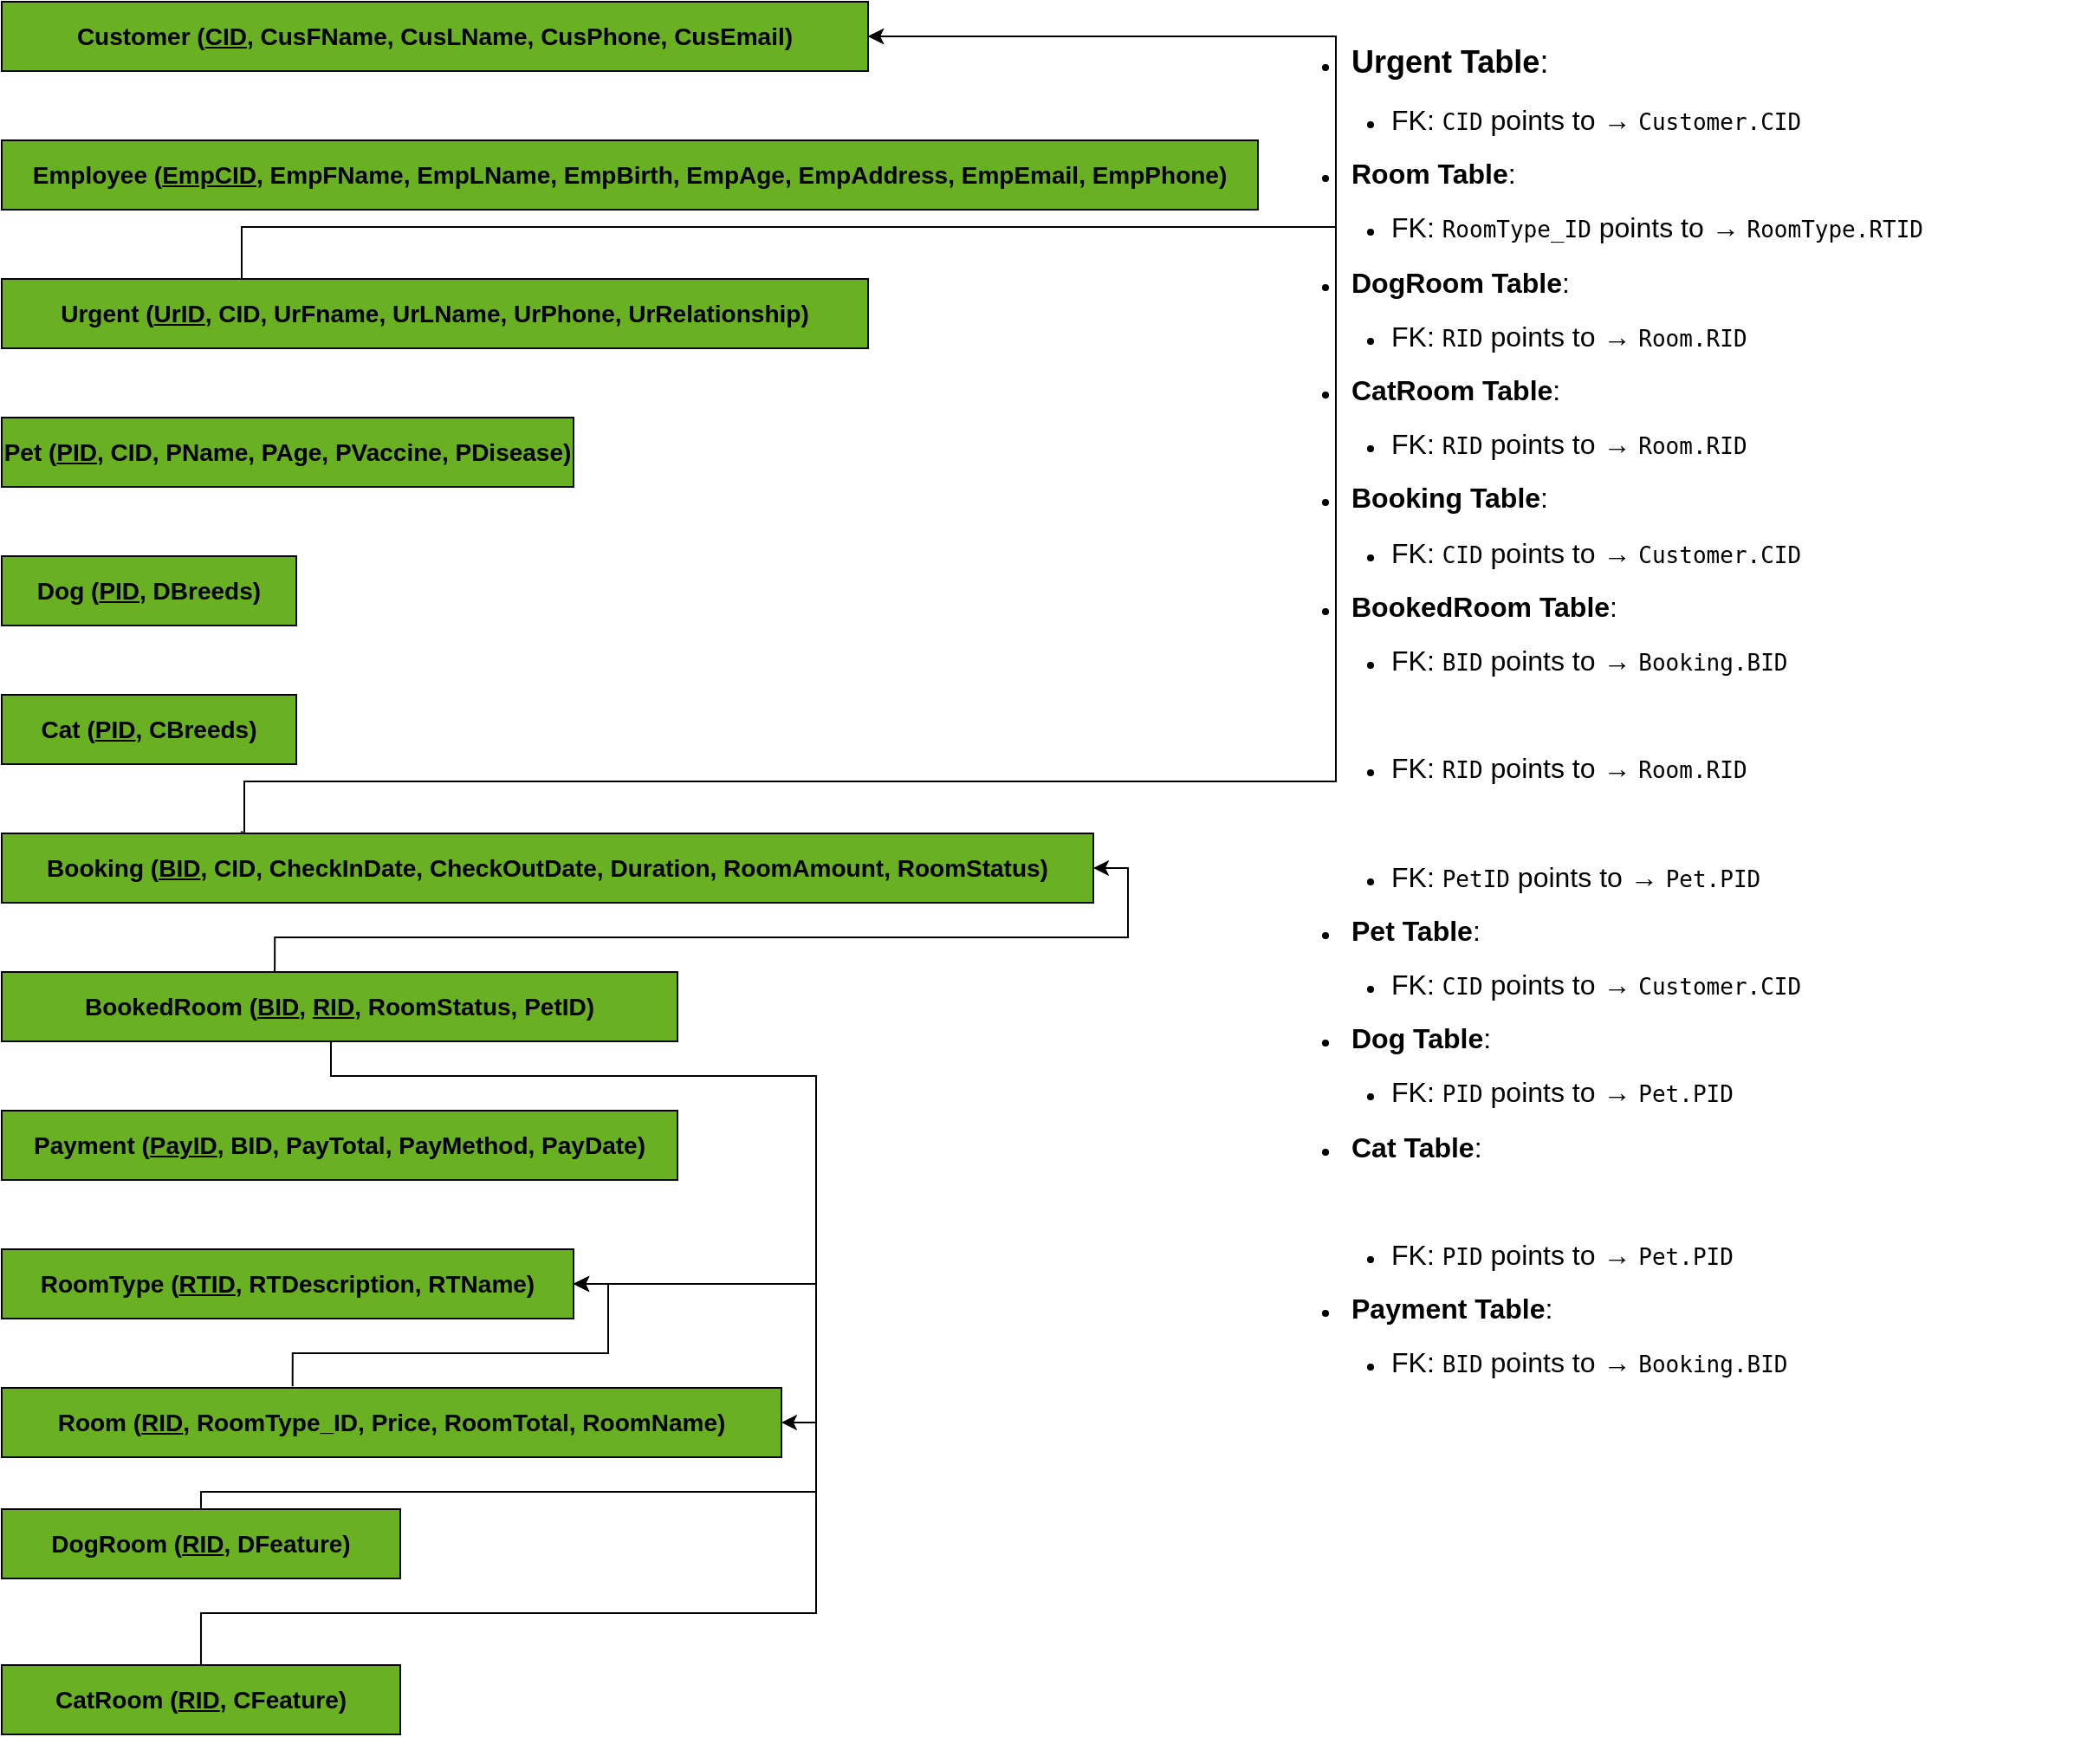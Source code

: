 <mxfile version="26.1.0">
  <diagram name="Hong Meow Hotel Database Schema" id="G3S9xflxcuYCvzOUw2Ry">
    <mxGraphModel dx="1164" dy="789" grid="1" gridSize="10" guides="1" tooltips="1" connect="1" arrows="1" fold="1" page="1" pageScale="1" pageWidth="1600" pageHeight="900" math="0" shadow="0">
      <root>
        <mxCell id="0" />
        <mxCell id="1" parent="0" />
        <mxCell id="yYu6e-wtfFfVc4EaeInW-2" value="Customer (&lt;u&gt;CID&lt;/u&gt;, CusFName, CusLName, CusPhone, CusEmail)" style="rounded=0;whiteSpace=wrap;html=1;fillColor=#6AB023;fontStyle=1;fontSize=14;strokeColor=#000000;" vertex="1" parent="1">
          <mxGeometry x="80" y="40" width="500" height="40" as="geometry" />
        </mxCell>
        <mxCell id="yYu6e-wtfFfVc4EaeInW-3" value="Employee (&lt;u&gt;EmpCID&lt;/u&gt;, EmpFName, EmpLName, EmpBirth, EmpAge, EmpAddress, EmpEmail, EmpPhone)" style="rounded=0;whiteSpace=wrap;html=1;fillColor=#6AB023;fontStyle=1;fontSize=14;strokeColor=#000000;" vertex="1" parent="1">
          <mxGeometry x="80" y="120" width="725" height="40" as="geometry" />
        </mxCell>
        <mxCell id="yYu6e-wtfFfVc4EaeInW-42" style="edgeStyle=orthogonalEdgeStyle;rounded=0;orthogonalLoop=1;jettySize=auto;html=1;exitX=0.277;exitY=0.954;exitDx=0;exitDy=0;entryX=1;entryY=0.5;entryDx=0;entryDy=0;exitPerimeter=0;" edge="1" parent="1" source="yYu6e-wtfFfVc4EaeInW-4" target="yYu6e-wtfFfVc4EaeInW-2">
          <mxGeometry relative="1" as="geometry">
            <Array as="points">
              <mxPoint x="218" y="170" />
              <mxPoint x="850" y="170" />
              <mxPoint x="850" y="60" />
            </Array>
          </mxGeometry>
        </mxCell>
        <mxCell id="yYu6e-wtfFfVc4EaeInW-4" value="Urgent (&lt;u&gt;UrID&lt;/u&gt;, CID, UrFname, UrLName, UrPhone, UrRelationship)" style="rounded=0;whiteSpace=wrap;html=1;fillColor=#6AB023;fontStyle=1;fontSize=14;strokeColor=#000000;" vertex="1" parent="1">
          <mxGeometry x="80" y="200" width="500" height="40" as="geometry" />
        </mxCell>
        <mxCell id="yYu6e-wtfFfVc4EaeInW-44" style="edgeStyle=orthogonalEdgeStyle;rounded=0;orthogonalLoop=1;jettySize=auto;html=1;exitX=0.373;exitY=-0.023;exitDx=0;exitDy=0;entryX=1;entryY=0.5;entryDx=0;entryDy=0;exitPerimeter=0;" edge="1" parent="1" source="yYu6e-wtfFfVc4EaeInW-5" target="yYu6e-wtfFfVc4EaeInW-6">
          <mxGeometry relative="1" as="geometry" />
        </mxCell>
        <mxCell id="yYu6e-wtfFfVc4EaeInW-5" value="Room (&lt;u&gt;RID&lt;/u&gt;, RoomType_ID, Price, RoomTotal, RoomName)" style="rounded=0;whiteSpace=wrap;html=1;fillColor=#6AB023;fontStyle=1;fontSize=14;strokeColor=#000000;" vertex="1" parent="1">
          <mxGeometry x="80" y="840" width="450" height="40" as="geometry" />
        </mxCell>
        <mxCell id="yYu6e-wtfFfVc4EaeInW-6" value="RoomType (&lt;u&gt;RTID&lt;/u&gt;, RTDescription, RTName)" style="rounded=0;whiteSpace=wrap;html=1;fillColor=#6AB023;fontStyle=1;fontSize=14;strokeColor=#000000;" vertex="1" parent="1">
          <mxGeometry x="80" y="760" width="330" height="40" as="geometry" />
        </mxCell>
        <mxCell id="yYu6e-wtfFfVc4EaeInW-45" style="edgeStyle=orthogonalEdgeStyle;rounded=0;orthogonalLoop=1;jettySize=auto;html=1;exitX=0.5;exitY=0;exitDx=0;exitDy=0;entryX=1;entryY=0.5;entryDx=0;entryDy=0;" edge="1" parent="1" source="yYu6e-wtfFfVc4EaeInW-7" target="yYu6e-wtfFfVc4EaeInW-6">
          <mxGeometry relative="1" as="geometry">
            <Array as="points">
              <mxPoint x="195" y="900" />
              <mxPoint x="550" y="900" />
              <mxPoint x="550" y="780" />
            </Array>
          </mxGeometry>
        </mxCell>
        <mxCell id="yYu6e-wtfFfVc4EaeInW-7" value="DogRoom (&lt;u&gt;RID&lt;/u&gt;, DFeature)" style="rounded=0;whiteSpace=wrap;html=1;fillColor=#6AB023;fontStyle=1;fontSize=14;strokeColor=#000000;" vertex="1" parent="1">
          <mxGeometry x="80" y="910" width="230" height="40" as="geometry" />
        </mxCell>
        <mxCell id="yYu6e-wtfFfVc4EaeInW-46" style="edgeStyle=orthogonalEdgeStyle;rounded=0;orthogonalLoop=1;jettySize=auto;html=1;exitX=0.5;exitY=0;exitDx=0;exitDy=0;entryX=1;entryY=0.5;entryDx=0;entryDy=0;" edge="1" parent="1" source="yYu6e-wtfFfVc4EaeInW-8" target="yYu6e-wtfFfVc4EaeInW-6">
          <mxGeometry relative="1" as="geometry">
            <Array as="points">
              <mxPoint x="195" y="970" />
              <mxPoint x="550" y="970" />
              <mxPoint x="550" y="780" />
            </Array>
          </mxGeometry>
        </mxCell>
        <mxCell id="yYu6e-wtfFfVc4EaeInW-8" value="CatRoom (&lt;u&gt;RID&lt;/u&gt;, CFeature)" style="rounded=0;whiteSpace=wrap;html=1;fillColor=#6AB023;fontStyle=1;fontSize=14;strokeColor=#000000;" vertex="1" parent="1">
          <mxGeometry x="80" y="1000" width="230" height="40" as="geometry" />
        </mxCell>
        <mxCell id="yYu6e-wtfFfVc4EaeInW-47" style="edgeStyle=orthogonalEdgeStyle;rounded=0;orthogonalLoop=1;jettySize=auto;html=1;exitX=0.22;exitY=-0.035;exitDx=0;exitDy=0;entryX=1;entryY=0.5;entryDx=0;entryDy=0;exitPerimeter=0;" edge="1" parent="1" source="yYu6e-wtfFfVc4EaeInW-9" target="yYu6e-wtfFfVc4EaeInW-2">
          <mxGeometry relative="1" as="geometry">
            <Array as="points">
              <mxPoint x="219" y="520" />
              <mxPoint x="220" y="520" />
              <mxPoint x="220" y="490" />
              <mxPoint x="850" y="490" />
              <mxPoint x="850" y="60" />
            </Array>
          </mxGeometry>
        </mxCell>
        <mxCell id="yYu6e-wtfFfVc4EaeInW-9" value="Booking (&lt;u&gt;BID&lt;/u&gt;, CID, CheckInDate, CheckOutDate, Duration, RoomAmount, RoomStatus)" style="rounded=0;whiteSpace=wrap;html=1;fillColor=#6AB023;fontStyle=1;fontSize=14;strokeColor=#000000;" vertex="1" parent="1">
          <mxGeometry x="80" y="520" width="630" height="40" as="geometry" />
        </mxCell>
        <mxCell id="yYu6e-wtfFfVc4EaeInW-49" style="edgeStyle=orthogonalEdgeStyle;rounded=0;orthogonalLoop=1;jettySize=auto;html=1;exitX=0.404;exitY=-0.011;exitDx=0;exitDy=0;entryX=1;entryY=0.5;entryDx=0;entryDy=0;exitPerimeter=0;" edge="1" parent="1" source="yYu6e-wtfFfVc4EaeInW-10" target="yYu6e-wtfFfVc4EaeInW-9">
          <mxGeometry relative="1" as="geometry" />
        </mxCell>
        <mxCell id="yYu6e-wtfFfVc4EaeInW-51" style="edgeStyle=orthogonalEdgeStyle;rounded=0;orthogonalLoop=1;jettySize=auto;html=1;exitX=0.5;exitY=1;exitDx=0;exitDy=0;entryX=1;entryY=0.5;entryDx=0;entryDy=0;" edge="1" parent="1" source="yYu6e-wtfFfVc4EaeInW-10" target="yYu6e-wtfFfVc4EaeInW-5">
          <mxGeometry relative="1" as="geometry">
            <Array as="points">
              <mxPoint x="270" y="640" />
              <mxPoint x="270" y="660" />
              <mxPoint x="550" y="660" />
              <mxPoint x="550" y="860" />
            </Array>
          </mxGeometry>
        </mxCell>
        <mxCell id="yYu6e-wtfFfVc4EaeInW-10" value="BookedRoom (&lt;u&gt;BID&lt;/u&gt;, &lt;u&gt;RID&lt;/u&gt;, RoomStatus, PetID)" style="rounded=0;whiteSpace=wrap;html=1;fillColor=#6AB023;fontStyle=1;fontSize=14;strokeColor=#000000;" vertex="1" parent="1">
          <mxGeometry x="80" y="600" width="390" height="40" as="geometry" />
        </mxCell>
        <mxCell id="yYu6e-wtfFfVc4EaeInW-11" value="Pet (&lt;u&gt;PID&lt;/u&gt;, CID, PName, PAge, PVaccine, PDisease)" style="rounded=0;whiteSpace=wrap;html=1;fillColor=#6AB023;fontStyle=1;fontSize=14;strokeColor=#000000;" vertex="1" parent="1">
          <mxGeometry x="80" y="280" width="330" height="40" as="geometry" />
        </mxCell>
        <mxCell id="yYu6e-wtfFfVc4EaeInW-12" value="Dog (&lt;u&gt;PID&lt;/u&gt;, DBreeds)" style="rounded=0;whiteSpace=wrap;html=1;fillColor=#6AB023;fontStyle=1;fontSize=14;strokeColor=#000000;" vertex="1" parent="1">
          <mxGeometry x="80" y="360" width="170" height="40" as="geometry" />
        </mxCell>
        <mxCell id="yYu6e-wtfFfVc4EaeInW-13" value="Cat (&lt;u&gt;PID&lt;/u&gt;, CBreeds)" style="rounded=0;whiteSpace=wrap;html=1;fillColor=#6AB023;fontStyle=1;fontSize=14;strokeColor=#000000;" vertex="1" parent="1">
          <mxGeometry x="80" y="440" width="170" height="40" as="geometry" />
        </mxCell>
        <mxCell id="yYu6e-wtfFfVc4EaeInW-14" value="Payment (&lt;u&gt;PayID&lt;/u&gt;, BID, PayTotal, PayMethod, PayDate)" style="rounded=0;whiteSpace=wrap;html=1;fillColor=#6AB023;fontStyle=1;fontSize=14;strokeColor=#000000;" vertex="1" parent="1">
          <mxGeometry x="80" y="680" width="390" height="40" as="geometry" />
        </mxCell>
        <mxCell id="yYu6e-wtfFfVc4EaeInW-40" value="&lt;p&gt;&lt;/p&gt;&lt;li class=&quot;whitespace-normal break-words&quot;&gt;&lt;font style=&quot;font-size: 18px;&quot;&gt;&lt;strong style=&quot;&quot;&gt;Urgent Table&lt;/strong&gt;:&lt;/font&gt;&lt;/li&gt;&lt;ul class=&quot;[&amp;amp;:not(:last-child)_ul]:pb-1 [&amp;amp;:not(:last-child)_ol]:pb-1 list-disc space-y-1.5 pl-7&quot; depth=&quot;1&quot;&gt;&lt;li class=&quot;whitespace-normal break-words&quot;&gt;&lt;font size=&quot;3&quot; style=&quot;&quot;&gt;FK: &lt;code class=&quot;bg-text-200/5 border border-0.5 border-border-300 text-danger-000 whitespace-pre-wrap rounded-[0.3rem] px-1 py-px text-[0.9rem]&quot;&gt;CID&lt;/code&gt; points to → &lt;code class=&quot;bg-text-200/5 border border-0.5 border-border-300 text-danger-000 whitespace-pre-wrap rounded-[0.3rem] px-1 py-px text-[0.9rem]&quot;&gt;Customer.CID&lt;/code&gt;&lt;/font&gt;&lt;/li&gt;&lt;/ul&gt;&lt;li class=&quot;whitespace-normal break-words&quot;&gt;&lt;font size=&quot;3&quot;&gt;&lt;strong&gt;Room Table&lt;/strong&gt;:&lt;/font&gt;&lt;/li&gt;&lt;ul class=&quot;[&amp;amp;:not(:last-child)_ul]:pb-1 [&amp;amp;:not(:last-child)_ol]:pb-1 list-disc space-y-1.5 pl-7&quot; depth=&quot;1&quot;&gt;&lt;li class=&quot;whitespace-normal break-words&quot;&gt;&lt;font size=&quot;3&quot;&gt;FK: &lt;code class=&quot;bg-text-200/5 border border-0.5 border-border-300 text-danger-000 whitespace-pre-wrap rounded-[0.3rem] px-1 py-px text-[0.9rem]&quot;&gt;RoomType_ID&lt;/code&gt; points to → &lt;code class=&quot;bg-text-200/5 border border-0.5 border-border-300 text-danger-000 whitespace-pre-wrap rounded-[0.3rem] px-1 py-px text-[0.9rem]&quot;&gt;RoomType.RTID&lt;/code&gt;&lt;/font&gt;&lt;/li&gt;&lt;/ul&gt;&lt;li class=&quot;whitespace-normal break-words&quot;&gt;&lt;font size=&quot;3&quot;&gt;&lt;strong&gt;DogRoom Table&lt;/strong&gt;:&lt;/font&gt;&lt;/li&gt;&lt;ul class=&quot;[&amp;amp;:not(:last-child)_ul]:pb-1 [&amp;amp;:not(:last-child)_ol]:pb-1 list-disc space-y-1.5 pl-7&quot; depth=&quot;1&quot;&gt;&lt;li class=&quot;whitespace-normal break-words&quot;&gt;&lt;font size=&quot;3&quot;&gt;FK: &lt;code class=&quot;bg-text-200/5 border border-0.5 border-border-300 text-danger-000 whitespace-pre-wrap rounded-[0.3rem] px-1 py-px text-[0.9rem]&quot;&gt;RID&lt;/code&gt; points to → &lt;code class=&quot;bg-text-200/5 border border-0.5 border-border-300 text-danger-000 whitespace-pre-wrap rounded-[0.3rem] px-1 py-px text-[0.9rem]&quot;&gt;Room.RID&lt;/code&gt;&lt;/font&gt;&lt;/li&gt;&lt;/ul&gt;&lt;li class=&quot;whitespace-normal break-words&quot;&gt;&lt;font size=&quot;3&quot;&gt;&lt;strong&gt;CatRoom Table&lt;/strong&gt;:&lt;/font&gt;&lt;/li&gt;&lt;ul class=&quot;[&amp;amp;:not(:last-child)_ul]:pb-1 [&amp;amp;:not(:last-child)_ol]:pb-1 list-disc space-y-1.5 pl-7&quot; depth=&quot;1&quot;&gt;&lt;li class=&quot;whitespace-normal break-words&quot;&gt;&lt;font size=&quot;3&quot;&gt;FK: &lt;code class=&quot;bg-text-200/5 border border-0.5 border-border-300 text-danger-000 whitespace-pre-wrap rounded-[0.3rem] px-1 py-px text-[0.9rem]&quot;&gt;RID&lt;/code&gt; points to → &lt;code class=&quot;bg-text-200/5 border border-0.5 border-border-300 text-danger-000 whitespace-pre-wrap rounded-[0.3rem] px-1 py-px text-[0.9rem]&quot;&gt;Room.RID&lt;/code&gt;&lt;/font&gt;&lt;/li&gt;&lt;/ul&gt;&lt;li class=&quot;whitespace-normal break-words&quot;&gt;&lt;font size=&quot;3&quot;&gt;&lt;strong&gt;Booking Table&lt;/strong&gt;:&lt;/font&gt;&lt;/li&gt;&lt;ul class=&quot;[&amp;amp;:not(:last-child)_ul]:pb-1 [&amp;amp;:not(:last-child)_ol]:pb-1 list-disc space-y-1.5 pl-7&quot; depth=&quot;1&quot;&gt;&lt;li class=&quot;whitespace-normal break-words&quot;&gt;&lt;font size=&quot;3&quot;&gt;FK: &lt;code class=&quot;bg-text-200/5 border border-0.5 border-border-300 text-danger-000 whitespace-pre-wrap rounded-[0.3rem] px-1 py-px text-[0.9rem]&quot;&gt;CID&lt;/code&gt; points to → &lt;code class=&quot;bg-text-200/5 border border-0.5 border-border-300 text-danger-000 whitespace-pre-wrap rounded-[0.3rem] px-1 py-px text-[0.9rem]&quot;&gt;Customer.CID&lt;/code&gt;&lt;/font&gt;&lt;/li&gt;&lt;/ul&gt;&lt;li class=&quot;whitespace-normal break-words&quot;&gt;&lt;font size=&quot;3&quot;&gt;&lt;strong&gt;BookedRoom Table&lt;/strong&gt;:&lt;/font&gt;&lt;/li&gt;&lt;ul class=&quot;[&amp;amp;:not(:last-child)_ul]:pb-1 [&amp;amp;:not(:last-child)_ol]:pb-1 list-disc space-y-1.5 pl-7&quot; depth=&quot;1&quot;&gt;&lt;li class=&quot;whitespace-normal break-words&quot;&gt;&lt;font size=&quot;3&quot;&gt;FK: &lt;code class=&quot;bg-text-200/5 border border-0.5 border-border-300 text-danger-000 whitespace-pre-wrap rounded-[0.3rem] px-1 py-px text-[0.9rem]&quot;&gt;BID&lt;/code&gt; points to → &lt;code class=&quot;bg-text-200/5 border border-0.5 border-border-300 text-danger-000 whitespace-pre-wrap rounded-[0.3rem] px-1 py-px text-[0.9rem]&quot;&gt;Booking.BID&lt;/code&gt;&lt;/font&gt;&lt;/li&gt;&lt;/ul&gt;&lt;ul class=&quot;[&amp;amp;:not(:last-child)_ul]:pb-1 [&amp;amp;:not(:last-child)_ol]:pb-1 list-disc space-y-1.5 pl-7&quot; depth=&quot;1&quot;&gt;&lt;font size=&quot;3&quot;&gt;&lt;br&gt;&lt;/font&gt;&lt;/ul&gt;&lt;ul class=&quot;[&amp;amp;:not(:last-child)_ul]:pb-1 [&amp;amp;:not(:last-child)_ol]:pb-1 list-disc space-y-1.5 pl-7&quot; depth=&quot;1&quot;&gt;&lt;li class=&quot;whitespace-normal break-words&quot;&gt;&lt;font size=&quot;3&quot;&gt;FK: &lt;code class=&quot;bg-text-200/5 border border-0.5 border-border-300 text-danger-000 whitespace-pre-wrap rounded-[0.3rem] px-1 py-px text-[0.9rem]&quot;&gt;RID&lt;/code&gt; points to → &lt;code class=&quot;bg-text-200/5 border border-0.5 border-border-300 text-danger-000 whitespace-pre-wrap rounded-[0.3rem] px-1 py-px text-[0.9rem]&quot;&gt;Room.RID&lt;/code&gt;&lt;/font&gt;&lt;/li&gt;&lt;/ul&gt;&lt;ul class=&quot;[&amp;amp;:not(:last-child)_ul]:pb-1 [&amp;amp;:not(:last-child)_ol]:pb-1 list-disc space-y-1.5 pl-7&quot; depth=&quot;1&quot;&gt;&lt;font size=&quot;3&quot;&gt;&lt;br&gt;&lt;/font&gt;&lt;/ul&gt;&lt;ul class=&quot;[&amp;amp;:not(:last-child)_ul]:pb-1 [&amp;amp;:not(:last-child)_ol]:pb-1 list-disc space-y-1.5 pl-7&quot; depth=&quot;1&quot;&gt;&lt;li class=&quot;whitespace-normal break-words&quot;&gt;&lt;font size=&quot;3&quot;&gt;FK: &lt;code class=&quot;bg-text-200/5 border border-0.5 border-border-300 text-danger-000 whitespace-pre-wrap rounded-[0.3rem] px-1 py-px text-[0.9rem]&quot;&gt;PetID&lt;/code&gt; points to → &lt;code class=&quot;bg-text-200/5 border border-0.5 border-border-300 text-danger-000 whitespace-pre-wrap rounded-[0.3rem] px-1 py-px text-[0.9rem]&quot;&gt;Pet.PID&lt;/code&gt;&lt;/font&gt;&lt;/li&gt;&lt;/ul&gt;&lt;li class=&quot;whitespace-normal break-words&quot;&gt;&lt;font size=&quot;3&quot;&gt;&lt;strong&gt;Pet Table&lt;/strong&gt;:&lt;/font&gt;&lt;/li&gt;&lt;ul class=&quot;[&amp;amp;:not(:last-child)_ul]:pb-1 [&amp;amp;:not(:last-child)_ol]:pb-1 list-disc space-y-1.5 pl-7&quot; depth=&quot;1&quot;&gt;&lt;li class=&quot;whitespace-normal break-words&quot;&gt;&lt;font size=&quot;3&quot;&gt;FK: &lt;code class=&quot;bg-text-200/5 border border-0.5 border-border-300 text-danger-000 whitespace-pre-wrap rounded-[0.3rem] px-1 py-px text-[0.9rem]&quot;&gt;CID&lt;/code&gt; points to → &lt;code class=&quot;bg-text-200/5 border border-0.5 border-border-300 text-danger-000 whitespace-pre-wrap rounded-[0.3rem] px-1 py-px text-[0.9rem]&quot;&gt;Customer.CID&lt;/code&gt;&lt;/font&gt;&lt;/li&gt;&lt;/ul&gt;&lt;li class=&quot;whitespace-normal break-words&quot;&gt;&lt;font size=&quot;3&quot;&gt;&lt;strong&gt;Dog Table&lt;/strong&gt;:&lt;/font&gt;&lt;/li&gt;&lt;ul class=&quot;[&amp;amp;:not(:last-child)_ul]:pb-1 [&amp;amp;:not(:last-child)_ol]:pb-1 list-disc space-y-1.5 pl-7&quot; depth=&quot;1&quot;&gt;&lt;li class=&quot;whitespace-normal break-words&quot;&gt;&lt;font size=&quot;3&quot;&gt;FK: &lt;code class=&quot;bg-text-200/5 border border-0.5 border-border-300 text-danger-000 whitespace-pre-wrap rounded-[0.3rem] px-1 py-px text-[0.9rem]&quot;&gt;PID&lt;/code&gt; points to → &lt;code class=&quot;bg-text-200/5 border border-0.5 border-border-300 text-danger-000 whitespace-pre-wrap rounded-[0.3rem] px-1 py-px text-[0.9rem]&quot;&gt;Pet.PID&lt;/code&gt;&lt;/font&gt;&lt;/li&gt;&lt;/ul&gt;&lt;li class=&quot;whitespace-normal break-words&quot;&gt;&lt;font size=&quot;3&quot;&gt;&lt;strong&gt;Cat Table&lt;/strong&gt;:&lt;/font&gt;&lt;/li&gt;&lt;ul class=&quot;[&amp;amp;:not(:last-child)_ul]:pb-1 [&amp;amp;:not(:last-child)_ol]:pb-1 list-disc space-y-1.5 pl-7&quot; depth=&quot;1&quot;&gt;&lt;font size=&quot;3&quot;&gt;&lt;br&gt;&lt;/font&gt;&lt;/ul&gt;&lt;ul class=&quot;[&amp;amp;:not(:last-child)_ul]:pb-1 [&amp;amp;:not(:last-child)_ol]:pb-1 list-disc space-y-1.5 pl-7&quot; depth=&quot;1&quot;&gt;&lt;li class=&quot;whitespace-normal break-words&quot;&gt;&lt;font size=&quot;3&quot;&gt;FK: &lt;code class=&quot;bg-text-200/5 border border-0.5 border-border-300 text-danger-000 whitespace-pre-wrap rounded-[0.3rem] px-1 py-px text-[0.9rem]&quot;&gt;PID&lt;/code&gt; points to → &lt;code class=&quot;bg-text-200/5 border border-0.5 border-border-300 text-danger-000 whitespace-pre-wrap rounded-[0.3rem] px-1 py-px text-[0.9rem]&quot;&gt;Pet.PID&lt;/code&gt;&lt;/font&gt;&lt;/li&gt;&lt;/ul&gt;&lt;li class=&quot;whitespace-normal break-words&quot;&gt;&lt;font size=&quot;3&quot;&gt;&lt;strong&gt;Payment Table&lt;/strong&gt;:&lt;/font&gt;&lt;/li&gt;&lt;ul class=&quot;[&amp;amp;:not(:last-child)_ul]:pb-1 [&amp;amp;:not(:last-child)_ol]:pb-1 list-disc space-y-1.5 pl-7&quot; depth=&quot;1&quot;&gt;&lt;li class=&quot;whitespace-normal break-words&quot;&gt;&lt;font size=&quot;3&quot;&gt;FK: &lt;code class=&quot;bg-text-200/5 border border-0.5 border-border-300 text-danger-000 whitespace-pre-wrap rounded-[0.3rem] px-1 py-px text-[0.9rem]&quot;&gt;BID&lt;/code&gt; points to → &lt;code class=&quot;bg-text-200/5 border border-0.5 border-border-300 text-danger-000 whitespace-pre-wrap rounded-[0.3rem] px-1 py-px text-[0.9rem]&quot;&gt;Booking.BID&lt;/code&gt;&lt;/font&gt;&lt;/li&gt;&lt;/ul&gt;&lt;p&gt;&lt;/p&gt;" style="text;html=1;align=left;verticalAlign=middle;whiteSpace=wrap;rounded=0;" vertex="1" parent="1">
          <mxGeometry x="840" y="120" width="450" height="660" as="geometry" />
        </mxCell>
      </root>
    </mxGraphModel>
  </diagram>
</mxfile>
